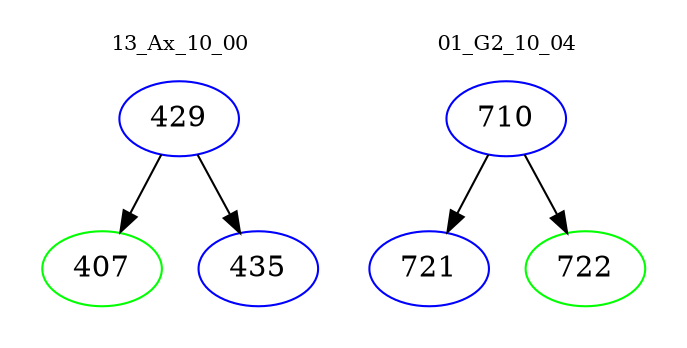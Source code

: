 digraph{
subgraph cluster_0 {
color = white
label = "13_Ax_10_00";
fontsize=10;
T0_429 [label="429", color="blue"]
T0_429 -> T0_407 [color="black"]
T0_407 [label="407", color="green"]
T0_429 -> T0_435 [color="black"]
T0_435 [label="435", color="blue"]
}
subgraph cluster_1 {
color = white
label = "01_G2_10_04";
fontsize=10;
T1_710 [label="710", color="blue"]
T1_710 -> T1_721 [color="black"]
T1_721 [label="721", color="blue"]
T1_710 -> T1_722 [color="black"]
T1_722 [label="722", color="green"]
}
}
